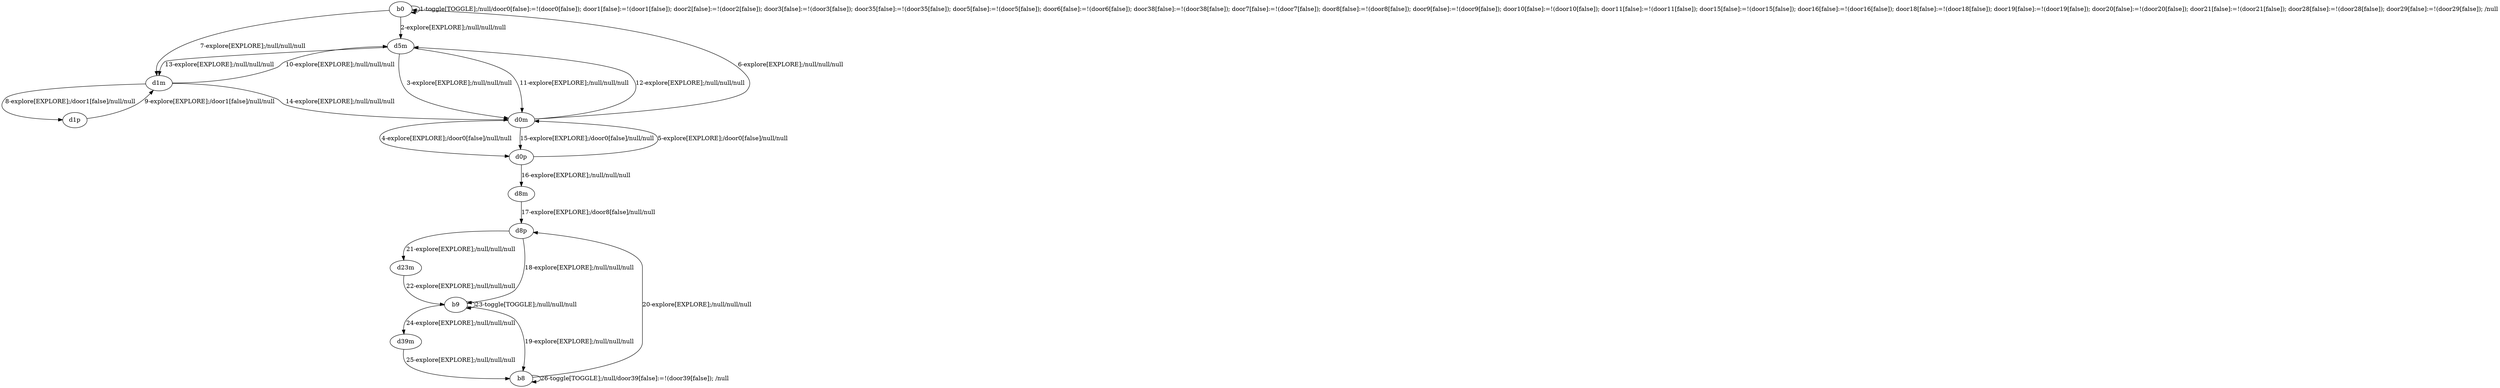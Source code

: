 # Total number of goals covered by this test: 1
# b8 --> b8

digraph g {
"b0" -> "b0" [label = "1-toggle[TOGGLE];/null/door0[false]:=!(door0[false]); door1[false]:=!(door1[false]); door2[false]:=!(door2[false]); door3[false]:=!(door3[false]); door35[false]:=!(door35[false]); door5[false]:=!(door5[false]); door6[false]:=!(door6[false]); door38[false]:=!(door38[false]); door7[false]:=!(door7[false]); door8[false]:=!(door8[false]); door9[false]:=!(door9[false]); door10[false]:=!(door10[false]); door11[false]:=!(door11[false]); door15[false]:=!(door15[false]); door16[false]:=!(door16[false]); door18[false]:=!(door18[false]); door19[false]:=!(door19[false]); door20[false]:=!(door20[false]); door21[false]:=!(door21[false]); door28[false]:=!(door28[false]); door29[false]:=!(door29[false]); /null"];
"b0" -> "d5m" [label = "2-explore[EXPLORE];/null/null/null"];
"d5m" -> "d0m" [label = "3-explore[EXPLORE];/null/null/null"];
"d0m" -> "d0p" [label = "4-explore[EXPLORE];/door0[false]/null/null"];
"d0p" -> "d0m" [label = "5-explore[EXPLORE];/door0[false]/null/null"];
"d0m" -> "b0" [label = "6-explore[EXPLORE];/null/null/null"];
"b0" -> "d1m" [label = "7-explore[EXPLORE];/null/null/null"];
"d1m" -> "d1p" [label = "8-explore[EXPLORE];/door1[false]/null/null"];
"d1p" -> "d1m" [label = "9-explore[EXPLORE];/door1[false]/null/null"];
"d1m" -> "d5m" [label = "10-explore[EXPLORE];/null/null/null"];
"d5m" -> "d0m" [label = "11-explore[EXPLORE];/null/null/null"];
"d0m" -> "d5m" [label = "12-explore[EXPLORE];/null/null/null"];
"d5m" -> "d1m" [label = "13-explore[EXPLORE];/null/null/null"];
"d1m" -> "d0m" [label = "14-explore[EXPLORE];/null/null/null"];
"d0m" -> "d0p" [label = "15-explore[EXPLORE];/door0[false]/null/null"];
"d0p" -> "d8m" [label = "16-explore[EXPLORE];/null/null/null"];
"d8m" -> "d8p" [label = "17-explore[EXPLORE];/door8[false]/null/null"];
"d8p" -> "b9" [label = "18-explore[EXPLORE];/null/null/null"];
"b9" -> "b8" [label = "19-explore[EXPLORE];/null/null/null"];
"b8" -> "d8p" [label = "20-explore[EXPLORE];/null/null/null"];
"d8p" -> "d23m" [label = "21-explore[EXPLORE];/null/null/null"];
"d23m" -> "b9" [label = "22-explore[EXPLORE];/null/null/null"];
"b9" -> "b9" [label = "23-toggle[TOGGLE];/null/null/null"];
"b9" -> "d39m" [label = "24-explore[EXPLORE];/null/null/null"];
"d39m" -> "b8" [label = "25-explore[EXPLORE];/null/null/null"];
"b8" -> "b8" [label = "26-toggle[TOGGLE];/null/door39[false]:=!(door39[false]); /null"];
}